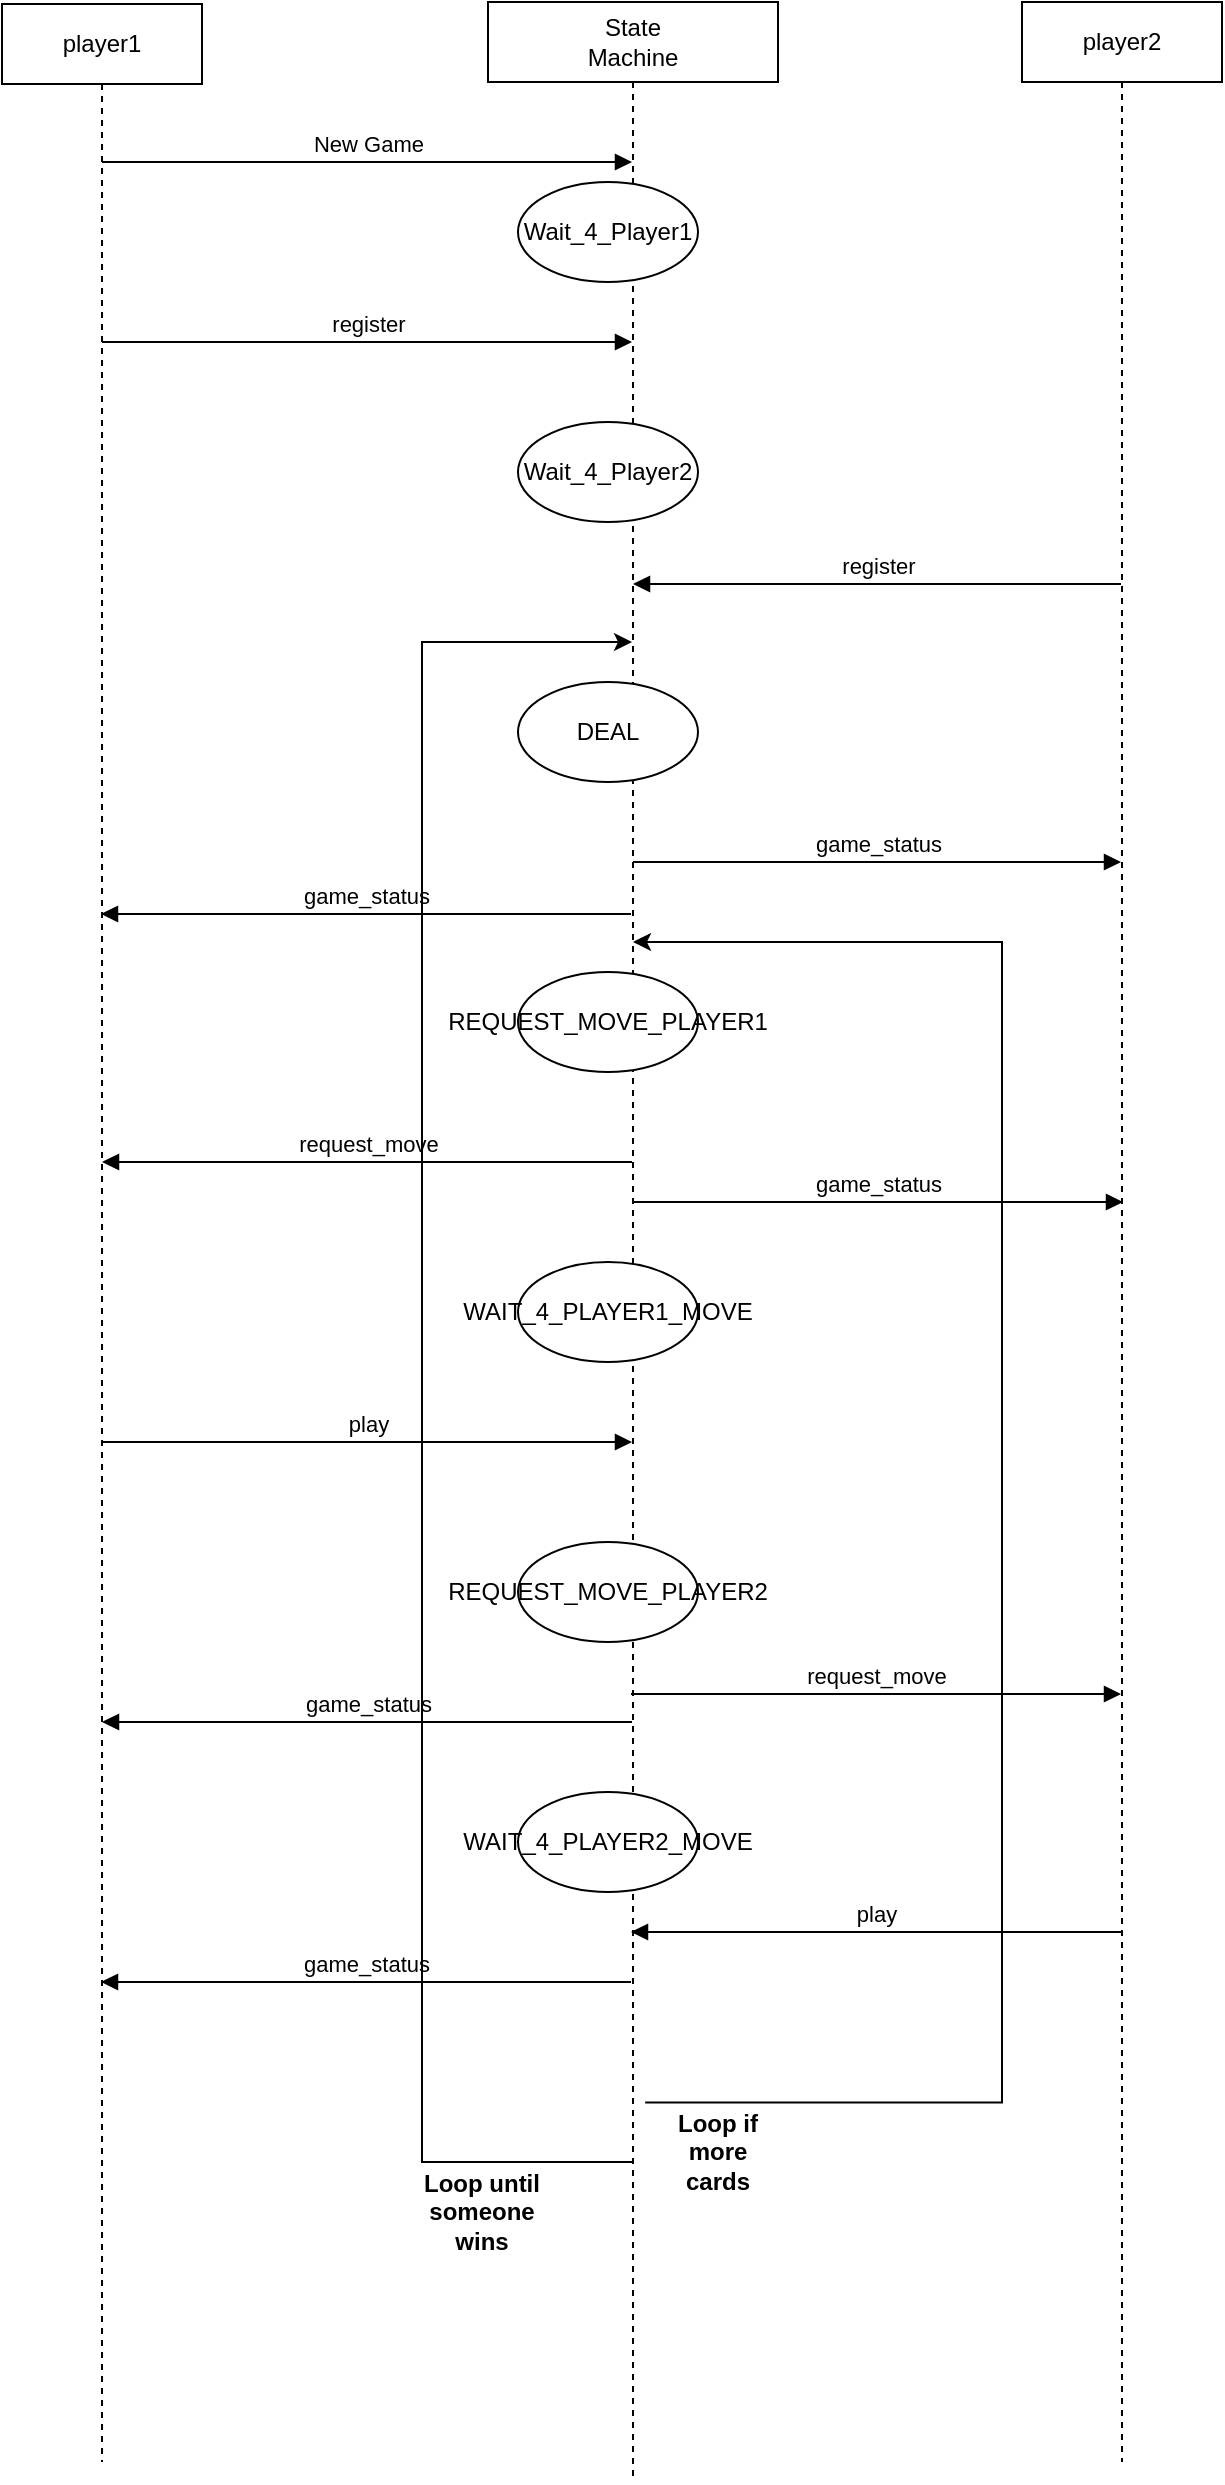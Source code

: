 <mxfile version="20.2.3" type="device"><diagram id="FqZbJIq9WHzqLXisS9gc" name="StateMachine &amp; Events"><mxGraphModel dx="1038" dy="571" grid="1" gridSize="10" guides="1" tooltips="1" connect="1" arrows="1" fold="1" page="1" pageScale="1" pageWidth="850" pageHeight="1100" math="0" shadow="0"><root><mxCell id="0"/><mxCell id="1" parent="0"/><mxCell id="G31aoDTbee8A4ne3TyqU-2" value="player2" style="shape=umlLifeline;perimeter=lifelinePerimeter;whiteSpace=wrap;html=1;container=1;collapsible=0;recursiveResize=0;outlineConnect=0;" parent="1" vertex="1"><mxGeometry x="630" y="40" width="100" height="1230" as="geometry"/></mxCell><mxCell id="G31aoDTbee8A4ne3TyqU-3" value="player1" style="shape=umlLifeline;perimeter=lifelinePerimeter;whiteSpace=wrap;html=1;container=1;collapsible=0;recursiveResize=0;outlineConnect=0;" parent="1" vertex="1"><mxGeometry x="120" y="41" width="100" height="1229" as="geometry"/></mxCell><mxCell id="G31aoDTbee8A4ne3TyqU-5" value="New Game" style="html=1;verticalAlign=bottom;endArrow=block;rounded=0;" parent="G31aoDTbee8A4ne3TyqU-3" target="G31aoDTbee8A4ne3TyqU-4" edge="1"><mxGeometry width="80" relative="1" as="geometry"><mxPoint x="50" y="79" as="sourcePoint"/><mxPoint x="130" y="79" as="targetPoint"/></mxGeometry></mxCell><mxCell id="G31aoDTbee8A4ne3TyqU-9" value="register" style="html=1;verticalAlign=bottom;endArrow=block;rounded=0;" parent="G31aoDTbee8A4ne3TyqU-3" target="G31aoDTbee8A4ne3TyqU-4" edge="1"><mxGeometry width="80" relative="1" as="geometry"><mxPoint x="50" y="169" as="sourcePoint"/><mxPoint x="130" y="169" as="targetPoint"/></mxGeometry></mxCell><mxCell id="G31aoDTbee8A4ne3TyqU-21" value="play" style="html=1;verticalAlign=bottom;endArrow=block;rounded=0;" parent="G31aoDTbee8A4ne3TyqU-3" target="G31aoDTbee8A4ne3TyqU-4" edge="1"><mxGeometry width="80" relative="1" as="geometry"><mxPoint x="50" y="719" as="sourcePoint"/><mxPoint x="130" y="719" as="targetPoint"/></mxGeometry></mxCell><mxCell id="G31aoDTbee8A4ne3TyqU-4" value="State&lt;br&gt;Machine" style="shape=umlLifeline;perimeter=lifelinePerimeter;whiteSpace=wrap;html=1;container=1;collapsible=0;recursiveResize=0;outlineConnect=0;" parent="1" vertex="1"><mxGeometry x="363" y="40" width="145" height="1240" as="geometry"/></mxCell><mxCell id="G31aoDTbee8A4ne3TyqU-8" value="Wait_4_Player1" style="ellipse;whiteSpace=wrap;html=1;" parent="G31aoDTbee8A4ne3TyqU-4" vertex="1"><mxGeometry x="15" y="90" width="90" height="50" as="geometry"/></mxCell><mxCell id="G31aoDTbee8A4ne3TyqU-10" value="Wait_4_Player2" style="ellipse;whiteSpace=wrap;html=1;" parent="G31aoDTbee8A4ne3TyqU-4" vertex="1"><mxGeometry x="15" y="210" width="90" height="50" as="geometry"/></mxCell><mxCell id="G31aoDTbee8A4ne3TyqU-12" value="DEAL" style="ellipse;whiteSpace=wrap;html=1;" parent="G31aoDTbee8A4ne3TyqU-4" vertex="1"><mxGeometry x="15" y="340" width="90" height="50" as="geometry"/></mxCell><mxCell id="G31aoDTbee8A4ne3TyqU-16" value="REQUEST_MOVE_PLAYER1" style="ellipse;whiteSpace=wrap;html=1;" parent="G31aoDTbee8A4ne3TyqU-4" vertex="1"><mxGeometry x="15" y="485" width="90" height="50" as="geometry"/></mxCell><mxCell id="G31aoDTbee8A4ne3TyqU-20" value="WAIT_4_PLAYER1_MOVE" style="ellipse;whiteSpace=wrap;html=1;" parent="G31aoDTbee8A4ne3TyqU-4" vertex="1"><mxGeometry x="15" y="630" width="90" height="50" as="geometry"/></mxCell><mxCell id="G31aoDTbee8A4ne3TyqU-22" value="REQUEST_MOVE_PLAYER2" style="ellipse;whiteSpace=wrap;html=1;" parent="G31aoDTbee8A4ne3TyqU-4" vertex="1"><mxGeometry x="15" y="770" width="90" height="50" as="geometry"/></mxCell><mxCell id="G31aoDTbee8A4ne3TyqU-23" value="WAIT_4_PLAYER2_MOVE" style="ellipse;whiteSpace=wrap;html=1;" parent="G31aoDTbee8A4ne3TyqU-4" vertex="1"><mxGeometry x="15" y="895" width="90" height="50" as="geometry"/></mxCell><mxCell id="G31aoDTbee8A4ne3TyqU-31" value="&lt;b&gt;Loop if more cards&lt;/b&gt;" style="text;html=1;strokeColor=none;fillColor=none;align=center;verticalAlign=middle;whiteSpace=wrap;rounded=0;" parent="G31aoDTbee8A4ne3TyqU-4" vertex="1"><mxGeometry x="85" y="1060" width="60" height="30" as="geometry"/></mxCell><mxCell id="G31aoDTbee8A4ne3TyqU-11" value="register" style="html=1;verticalAlign=bottom;endArrow=block;rounded=0;" parent="1" target="G31aoDTbee8A4ne3TyqU-4" edge="1"><mxGeometry width="80" relative="1" as="geometry"><mxPoint x="679.5" y="331" as="sourcePoint"/><mxPoint x="460" y="331" as="targetPoint"/><Array as="points"><mxPoint x="620" y="331"/></Array></mxGeometry></mxCell><mxCell id="G31aoDTbee8A4ne3TyqU-13" value="game_status" style="html=1;verticalAlign=bottom;endArrow=block;rounded=0;" parent="1" source="G31aoDTbee8A4ne3TyqU-4" target="G31aoDTbee8A4ne3TyqU-2" edge="1"><mxGeometry width="80" relative="1" as="geometry"><mxPoint x="450" y="450" as="sourcePoint"/><mxPoint x="510" y="450" as="targetPoint"/><Array as="points"><mxPoint x="640" y="470"/></Array></mxGeometry></mxCell><mxCell id="G31aoDTbee8A4ne3TyqU-14" value="game_status" style="html=1;verticalAlign=bottom;endArrow=block;rounded=0;" parent="1" edge="1"><mxGeometry width="80" relative="1" as="geometry"><mxPoint x="434.5" y="496" as="sourcePoint"/><mxPoint x="169.5" y="496" as="targetPoint"/></mxGeometry></mxCell><mxCell id="G31aoDTbee8A4ne3TyqU-18" value="request_move" style="html=1;verticalAlign=bottom;endArrow=block;rounded=0;" parent="1" edge="1"><mxGeometry width="80" relative="1" as="geometry"><mxPoint x="435" y="620" as="sourcePoint"/><mxPoint x="170" y="620" as="targetPoint"/></mxGeometry></mxCell><mxCell id="G31aoDTbee8A4ne3TyqU-19" value="game_status" style="html=1;verticalAlign=bottom;endArrow=block;rounded=0;" parent="1" edge="1"><mxGeometry width="80" relative="1" as="geometry"><mxPoint x="435.5" y="640" as="sourcePoint"/><mxPoint x="680.5" y="640" as="targetPoint"/><Array as="points"><mxPoint x="641" y="640"/></Array></mxGeometry></mxCell><mxCell id="G31aoDTbee8A4ne3TyqU-24" value="request_move" style="html=1;verticalAlign=bottom;endArrow=block;rounded=0;" parent="1" edge="1"><mxGeometry width="80" relative="1" as="geometry"><mxPoint x="434.5" y="886" as="sourcePoint"/><mxPoint x="679.5" y="886" as="targetPoint"/></mxGeometry></mxCell><mxCell id="G31aoDTbee8A4ne3TyqU-25" value="game_status" style="html=1;verticalAlign=bottom;endArrow=block;rounded=0;" parent="1" edge="1"><mxGeometry width="80" relative="1" as="geometry"><mxPoint x="435" y="900" as="sourcePoint"/><mxPoint x="170" y="900" as="targetPoint"/></mxGeometry></mxCell><mxCell id="G31aoDTbee8A4ne3TyqU-26" value="play" style="html=1;verticalAlign=bottom;endArrow=block;rounded=0;" parent="1" edge="1"><mxGeometry width="80" relative="1" as="geometry"><mxPoint x="679.5" y="1005" as="sourcePoint"/><mxPoint x="434.5" y="1005" as="targetPoint"/></mxGeometry></mxCell><mxCell id="G31aoDTbee8A4ne3TyqU-27" value="game_status" style="html=1;verticalAlign=bottom;endArrow=block;rounded=0;edgeStyle=orthogonalEdgeStyle;" parent="1" edge="1"><mxGeometry width="80" relative="1" as="geometry"><mxPoint x="434.5" y="1030" as="sourcePoint"/><mxPoint x="169.5" y="1030" as="targetPoint"/></mxGeometry></mxCell><mxCell id="G31aoDTbee8A4ne3TyqU-30" value="" style="endArrow=none;html=1;rounded=0;edgeStyle=orthogonalEdgeStyle;entryX=0.542;entryY=0.847;entryDx=0;entryDy=0;entryPerimeter=0;startArrow=classic;startFill=1;" parent="1" source="G31aoDTbee8A4ne3TyqU-4" target="G31aoDTbee8A4ne3TyqU-4" edge="1"><mxGeometry width="50" height="50" relative="1" as="geometry"><mxPoint x="380" y="1140" as="sourcePoint"/><mxPoint x="430" y="1090" as="targetPoint"/><Array as="points"><mxPoint x="620" y="510"/><mxPoint x="620" y="1090"/></Array></mxGeometry></mxCell><mxCell id="G31aoDTbee8A4ne3TyqU-32" value="" style="endArrow=none;html=1;rounded=0;edgeStyle=orthogonalEdgeStyle;endFill=0;startArrow=classic;startFill=1;" parent="1" source="G31aoDTbee8A4ne3TyqU-4" target="G31aoDTbee8A4ne3TyqU-4" edge="1"><mxGeometry width="50" height="50" relative="1" as="geometry"><mxPoint x="340" y="360" as="sourcePoint"/><mxPoint x="340" y="1090" as="targetPoint"/><Array as="points"><mxPoint x="330" y="360"/><mxPoint x="330" y="1120"/></Array></mxGeometry></mxCell><mxCell id="G31aoDTbee8A4ne3TyqU-33" value="&lt;b&gt;Loop until&lt;br&gt;someone&lt;br&gt;wins&lt;/b&gt;" style="text;html=1;strokeColor=none;fillColor=none;align=center;verticalAlign=middle;whiteSpace=wrap;rounded=0;" parent="1" vertex="1"><mxGeometry x="330" y="1130" width="60" height="30" as="geometry"/></mxCell></root></mxGraphModel></diagram></mxfile>